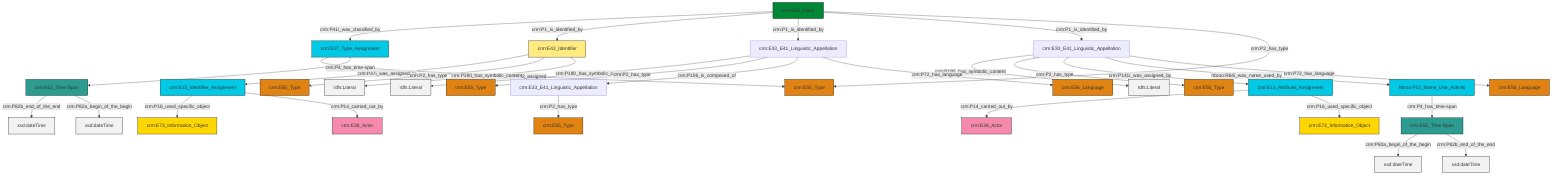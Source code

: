 graph TD
classDef Literal fill:#f2f2f2,stroke:#000000;
classDef CRM_Entity fill:#FFFFFF,stroke:#000000;
classDef Temporal_Entity fill:#00C9E6, stroke:#000000;
classDef Type fill:#E18312, stroke:#000000;
classDef Time-Span fill:#2C9C91, stroke:#000000;
classDef Appellation fill:#FFEB7F, stroke:#000000;
classDef Place fill:#008836, stroke:#000000;
classDef Persistent_Item fill:#B266B2, stroke:#000000;
classDef Conceptual_Object fill:#FFD700, stroke:#000000;
classDef Physical_Thing fill:#D2B48C, stroke:#000000;
classDef Actor fill:#f58aad, stroke:#000000;
classDef PC_Classes fill:#4ce600, stroke:#000000;
classDef Multi fill:#cccccc,stroke:#000000;

0["crm:E33_E41_Linguistic_Appellation"]:::Default -->|crm:P190_has_symbolic_content| 1[rdfs:Literal]:::Literal
2["crm:E53_Place"]:::Place -->|crm:P41i_was_classified_by| 3["crm:E17_Type_Assignment"]:::Temporal_Entity
0["crm:E33_E41_Linguistic_Appellation"]:::Default -->|crm:P2_has_type| 4["crm:E55_Type"]:::Type
7["crm:E33_E41_Linguistic_Appellation"]:::Default -->|crm:P190_has_symbolic_content| 8[rdfs:Literal]:::Literal
23["crm:E52_Time-Span"]:::Time-Span -->|crm:P82a_begin_of_the_begin| 24[xsd:dateTime]:::Literal
0["crm:E33_E41_Linguistic_Appellation"]:::Default -->|crm:P141i_was_assigned_by| 25["crm:E13_Attribute_Assignment"]:::Temporal_Entity
7["crm:E33_E41_Linguistic_Appellation"]:::Default -->|crm:P2_has_type| 26["crm:E55_Type"]:::Type
25["crm:E13_Attribute_Assignment"]:::Temporal_Entity -->|crm:P14_carried_out_by| 28["crm:E39_Actor"]:::Actor
3["crm:E17_Type_Assignment"]:::Temporal_Entity -->|crm:P42_assigned| 35["crm:E55_Type"]:::Type
25["crm:E13_Attribute_Assignment"]:::Temporal_Entity -->|crm:P16_used_specific_object| 5["crm:E73_Information_Object"]:::Conceptual_Object
2["crm:E53_Place"]:::Place -->|crm:P1_is_identified_by| 38["crm:E42_Identifier"]:::Appellation
39["crm:E15_Identifier_Assignment"]:::Temporal_Entity -->|crm:P16_used_specific_object| 36["crm:E73_Information_Object"]:::Conceptual_Object
2["crm:E53_Place"]:::Place -->|crm:P1_is_identified_by| 7["crm:E33_E41_Linguistic_Appellation"]:::Default
11["frbroo:F52_Name_Use_Activity"]:::Temporal_Entity -->|crm:P4_has_time-span| 23["crm:E52_Time-Span"]:::Time-Span
39["crm:E15_Identifier_Assignment"]:::Temporal_Entity -->|crm:P14_carried_out_by| 14["crm:E39_Actor"]:::Actor
38["crm:E42_Identifier"]:::Appellation -->|crm:P37i_was_assigned_by| 39["crm:E15_Identifier_Assignment"]:::Temporal_Entity
33["crm:E52_Time-Span"]:::Time-Span -->|crm:P82b_end_of_the_end| 43[xsd:dateTime]:::Literal
7["crm:E33_E41_Linguistic_Appellation"]:::Default -->|crm:P106_is_composed_of| 18["crm:E33_E41_Linguistic_Appellation"]:::Default
3["crm:E17_Type_Assignment"]:::Temporal_Entity -->|crm:P4_has_time-span| 33["crm:E52_Time-Span"]:::Time-Span
2["crm:E53_Place"]:::Place -->|crm:P1_is_identified_by| 0["crm:E33_E41_Linguistic_Appellation"]:::Default
18["crm:E33_E41_Linguistic_Appellation"]:::Default -->|crm:P2_has_type| 20["crm:E55_Type"]:::Type
33["crm:E52_Time-Span"]:::Time-Span -->|crm:P82a_begin_of_the_begin| 46[xsd:dateTime]:::Literal
38["crm:E42_Identifier"]:::Appellation -->|crm:P2_has_type| 16["crm:E55_Type"]:::Type
23["crm:E52_Time-Span"]:::Time-Span -->|crm:P82b_end_of_the_end| 47[xsd:dateTime]:::Literal
0["crm:E33_E41_Linguistic_Appellation"]:::Default -->|frbroo:R64i_was_name_used_by| 11["frbroo:F52_Name_Use_Activity"]:::Temporal_Entity
2["crm:E53_Place"]:::Place -->|crm:P2_has_type| 35["crm:E55_Type"]:::Type
38["crm:E42_Identifier"]:::Appellation -->|crm:P190_has_symbolic_content| 52[rdfs:Literal]:::Literal
0["crm:E33_E41_Linguistic_Appellation"]:::Default -->|crm:P72_has_language| 31["crm:E56_Language"]:::Type
7["crm:E33_E41_Linguistic_Appellation"]:::Default -->|crm:P72_has_language| 9["crm:E56_Language"]:::Type